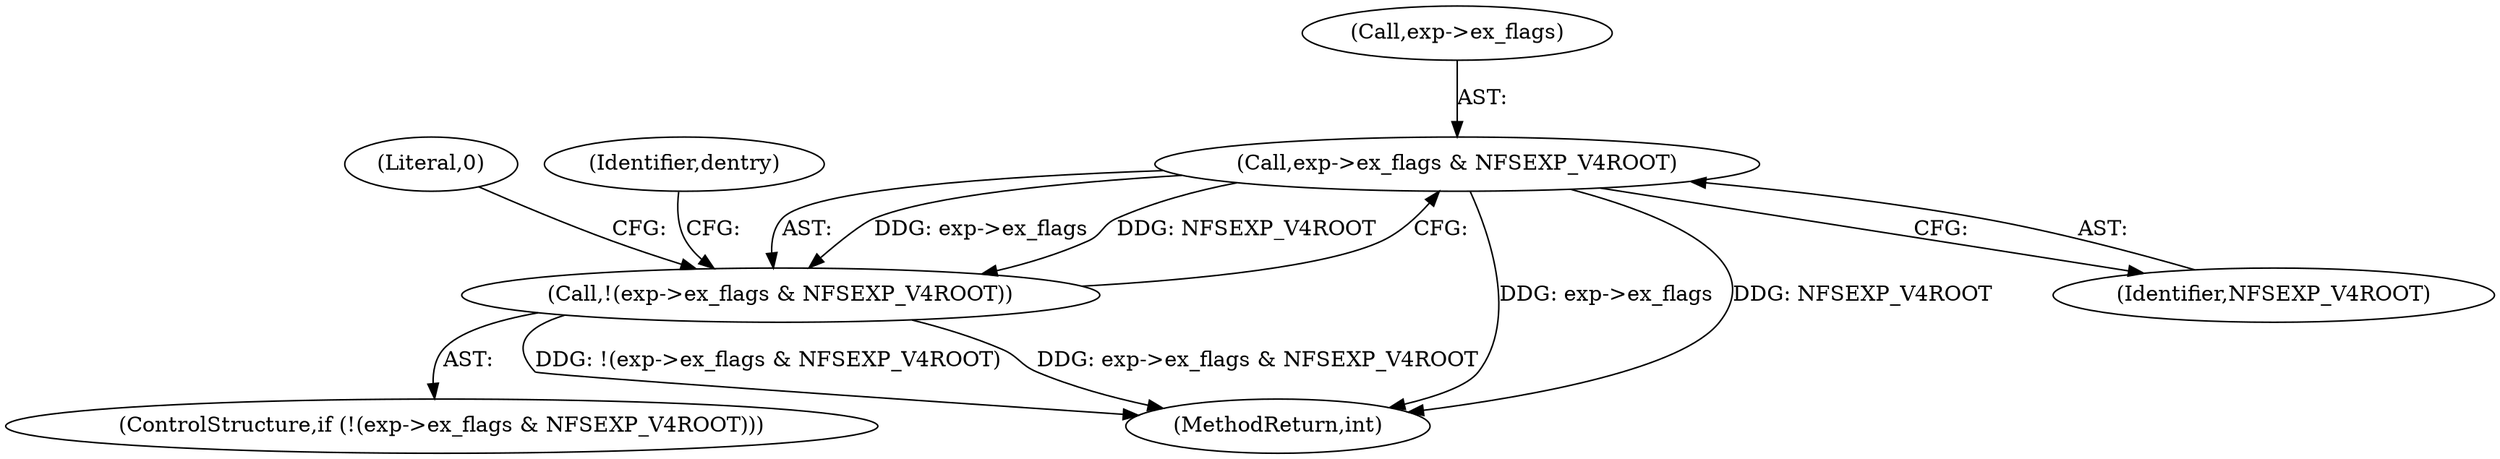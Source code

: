 digraph "1_linux_c70422f760c120480fee4de6c38804c72aa26bc1_19@pointer" {
"1000116" [label="(Call,exp->ex_flags & NFSEXP_V4ROOT)"];
"1000115" [label="(Call,!(exp->ex_flags & NFSEXP_V4ROOT))"];
"1000122" [label="(Literal,0)"];
"1000114" [label="(ControlStructure,if (!(exp->ex_flags & NFSEXP_V4ROOT)))"];
"1000126" [label="(Identifier,dentry)"];
"1000128" [label="(MethodReturn,int)"];
"1000120" [label="(Identifier,NFSEXP_V4ROOT)"];
"1000116" [label="(Call,exp->ex_flags & NFSEXP_V4ROOT)"];
"1000115" [label="(Call,!(exp->ex_flags & NFSEXP_V4ROOT))"];
"1000117" [label="(Call,exp->ex_flags)"];
"1000116" -> "1000115"  [label="AST: "];
"1000116" -> "1000120"  [label="CFG: "];
"1000117" -> "1000116"  [label="AST: "];
"1000120" -> "1000116"  [label="AST: "];
"1000115" -> "1000116"  [label="CFG: "];
"1000116" -> "1000128"  [label="DDG: exp->ex_flags"];
"1000116" -> "1000128"  [label="DDG: NFSEXP_V4ROOT"];
"1000116" -> "1000115"  [label="DDG: exp->ex_flags"];
"1000116" -> "1000115"  [label="DDG: NFSEXP_V4ROOT"];
"1000115" -> "1000114"  [label="AST: "];
"1000122" -> "1000115"  [label="CFG: "];
"1000126" -> "1000115"  [label="CFG: "];
"1000115" -> "1000128"  [label="DDG: !(exp->ex_flags & NFSEXP_V4ROOT)"];
"1000115" -> "1000128"  [label="DDG: exp->ex_flags & NFSEXP_V4ROOT"];
}

